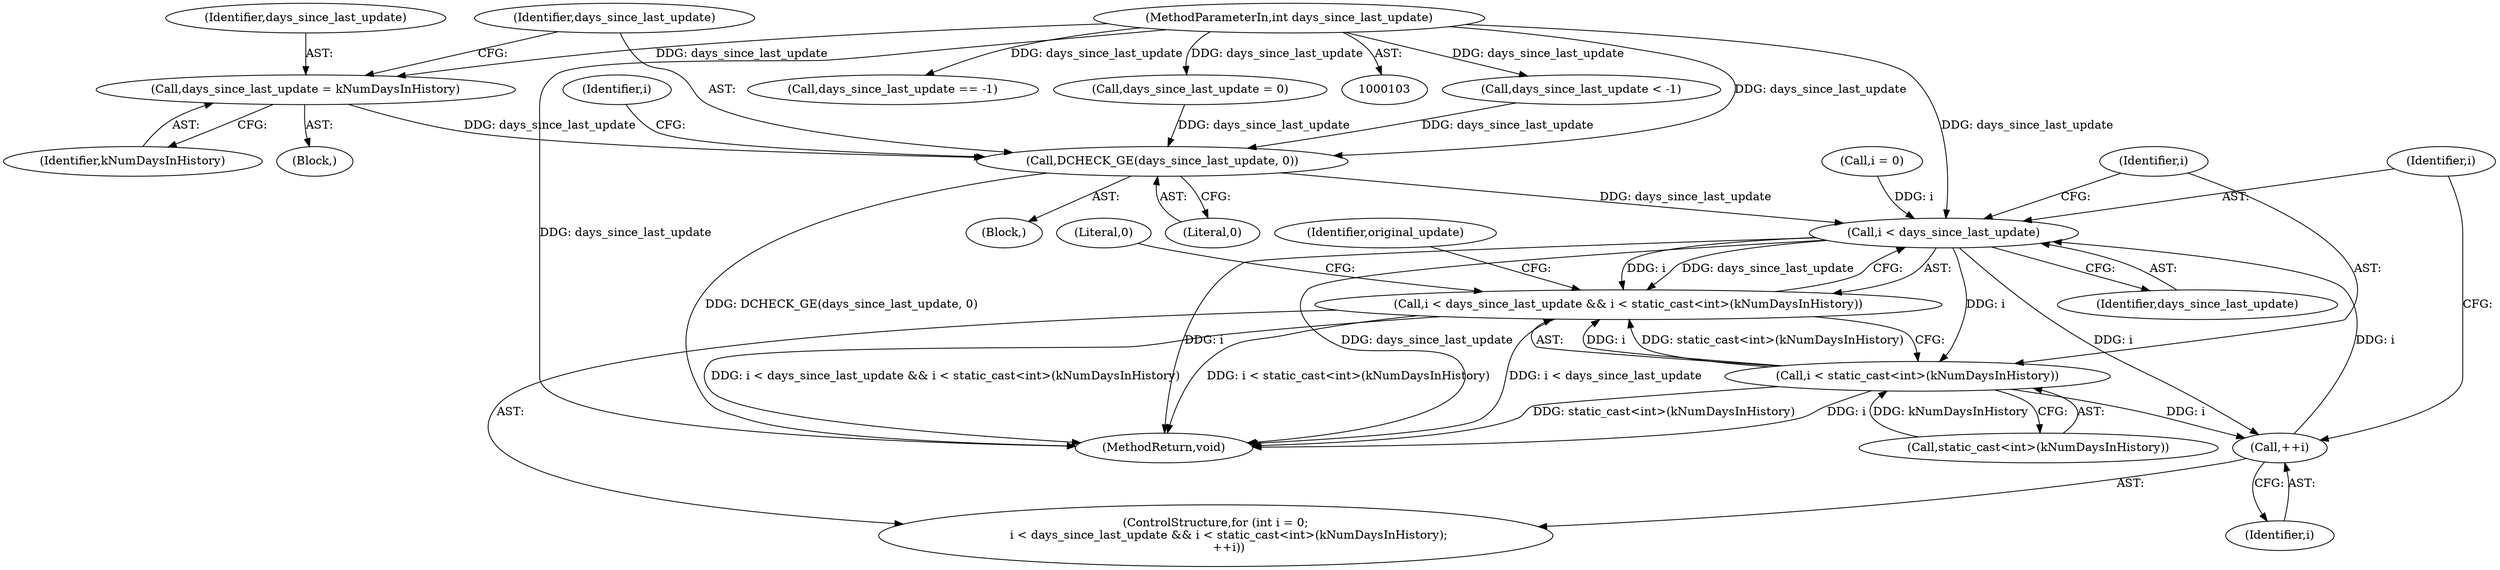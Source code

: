 digraph "1_Chrome_828eab2216a765dea92575c290421c115b8ad028_4@API" {
"1000126" [label="(Call,days_since_last_update = kNumDaysInHistory)"];
"1000106" [label="(MethodParameterIn,int days_since_last_update)"];
"1000129" [label="(Call,DCHECK_GE(days_since_last_update, 0))"];
"1000138" [label="(Call,i < days_since_last_update)"];
"1000137" [label="(Call,i < days_since_last_update && i < static_cast<int>(kNumDaysInHistory))"];
"1000141" [label="(Call,i < static_cast<int>(kNumDaysInHistory))"];
"1000146" [label="(Call,++i)"];
"1000156" [label="(Identifier,original_update)"];
"1000151" [label="(Literal,0)"];
"1000114" [label="(Call,days_since_last_update = 0)"];
"1000146" [label="(Call,++i)"];
"1000141" [label="(Call,i < static_cast<int>(kNumDaysInHistory))"];
"1000139" [label="(Identifier,i)"];
"1000140" [label="(Identifier,days_since_last_update)"];
"1000137" [label="(Call,i < days_since_last_update && i < static_cast<int>(kNumDaysInHistory))"];
"1000127" [label="(Identifier,days_since_last_update)"];
"1000131" [label="(Literal,0)"];
"1000126" [label="(Call,days_since_last_update = kNumDaysInHistory)"];
"1000161" [label="(MethodReturn,void)"];
"1000128" [label="(Identifier,kNumDaysInHistory)"];
"1000107" [label="(Block,)"];
"1000130" [label="(Identifier,days_since_last_update)"];
"1000129" [label="(Call,DCHECK_GE(days_since_last_update, 0))"];
"1000132" [label="(ControlStructure,for (int i = 0;\n       i < days_since_last_update && i < static_cast<int>(kNumDaysInHistory);\n       ++i))"];
"1000119" [label="(Call,days_since_last_update < -1)"];
"1000138" [label="(Call,i < days_since_last_update)"];
"1000123" [label="(Block,)"];
"1000106" [label="(MethodParameterIn,int days_since_last_update)"];
"1000147" [label="(Identifier,i)"];
"1000142" [label="(Identifier,i)"];
"1000135" [label="(Identifier,i)"];
"1000109" [label="(Call,days_since_last_update == -1)"];
"1000134" [label="(Call,i = 0)"];
"1000143" [label="(Call,static_cast<int>(kNumDaysInHistory))"];
"1000126" -> "1000123"  [label="AST: "];
"1000126" -> "1000128"  [label="CFG: "];
"1000127" -> "1000126"  [label="AST: "];
"1000128" -> "1000126"  [label="AST: "];
"1000130" -> "1000126"  [label="CFG: "];
"1000106" -> "1000126"  [label="DDG: days_since_last_update"];
"1000126" -> "1000129"  [label="DDG: days_since_last_update"];
"1000106" -> "1000103"  [label="AST: "];
"1000106" -> "1000161"  [label="DDG: days_since_last_update"];
"1000106" -> "1000109"  [label="DDG: days_since_last_update"];
"1000106" -> "1000114"  [label="DDG: days_since_last_update"];
"1000106" -> "1000119"  [label="DDG: days_since_last_update"];
"1000106" -> "1000129"  [label="DDG: days_since_last_update"];
"1000106" -> "1000138"  [label="DDG: days_since_last_update"];
"1000129" -> "1000107"  [label="AST: "];
"1000129" -> "1000131"  [label="CFG: "];
"1000130" -> "1000129"  [label="AST: "];
"1000131" -> "1000129"  [label="AST: "];
"1000135" -> "1000129"  [label="CFG: "];
"1000129" -> "1000161"  [label="DDG: DCHECK_GE(days_since_last_update, 0)"];
"1000114" -> "1000129"  [label="DDG: days_since_last_update"];
"1000119" -> "1000129"  [label="DDG: days_since_last_update"];
"1000129" -> "1000138"  [label="DDG: days_since_last_update"];
"1000138" -> "1000137"  [label="AST: "];
"1000138" -> "1000140"  [label="CFG: "];
"1000139" -> "1000138"  [label="AST: "];
"1000140" -> "1000138"  [label="AST: "];
"1000142" -> "1000138"  [label="CFG: "];
"1000137" -> "1000138"  [label="CFG: "];
"1000138" -> "1000161"  [label="DDG: i"];
"1000138" -> "1000161"  [label="DDG: days_since_last_update"];
"1000138" -> "1000137"  [label="DDG: i"];
"1000138" -> "1000137"  [label="DDG: days_since_last_update"];
"1000134" -> "1000138"  [label="DDG: i"];
"1000146" -> "1000138"  [label="DDG: i"];
"1000138" -> "1000141"  [label="DDG: i"];
"1000138" -> "1000146"  [label="DDG: i"];
"1000137" -> "1000132"  [label="AST: "];
"1000137" -> "1000141"  [label="CFG: "];
"1000141" -> "1000137"  [label="AST: "];
"1000151" -> "1000137"  [label="CFG: "];
"1000156" -> "1000137"  [label="CFG: "];
"1000137" -> "1000161"  [label="DDG: i < static_cast<int>(kNumDaysInHistory)"];
"1000137" -> "1000161"  [label="DDG: i < days_since_last_update"];
"1000137" -> "1000161"  [label="DDG: i < days_since_last_update && i < static_cast<int>(kNumDaysInHistory)"];
"1000141" -> "1000137"  [label="DDG: i"];
"1000141" -> "1000137"  [label="DDG: static_cast<int>(kNumDaysInHistory)"];
"1000141" -> "1000143"  [label="CFG: "];
"1000142" -> "1000141"  [label="AST: "];
"1000143" -> "1000141"  [label="AST: "];
"1000141" -> "1000161"  [label="DDG: i"];
"1000141" -> "1000161"  [label="DDG: static_cast<int>(kNumDaysInHistory)"];
"1000143" -> "1000141"  [label="DDG: kNumDaysInHistory"];
"1000141" -> "1000146"  [label="DDG: i"];
"1000146" -> "1000132"  [label="AST: "];
"1000146" -> "1000147"  [label="CFG: "];
"1000147" -> "1000146"  [label="AST: "];
"1000139" -> "1000146"  [label="CFG: "];
}
